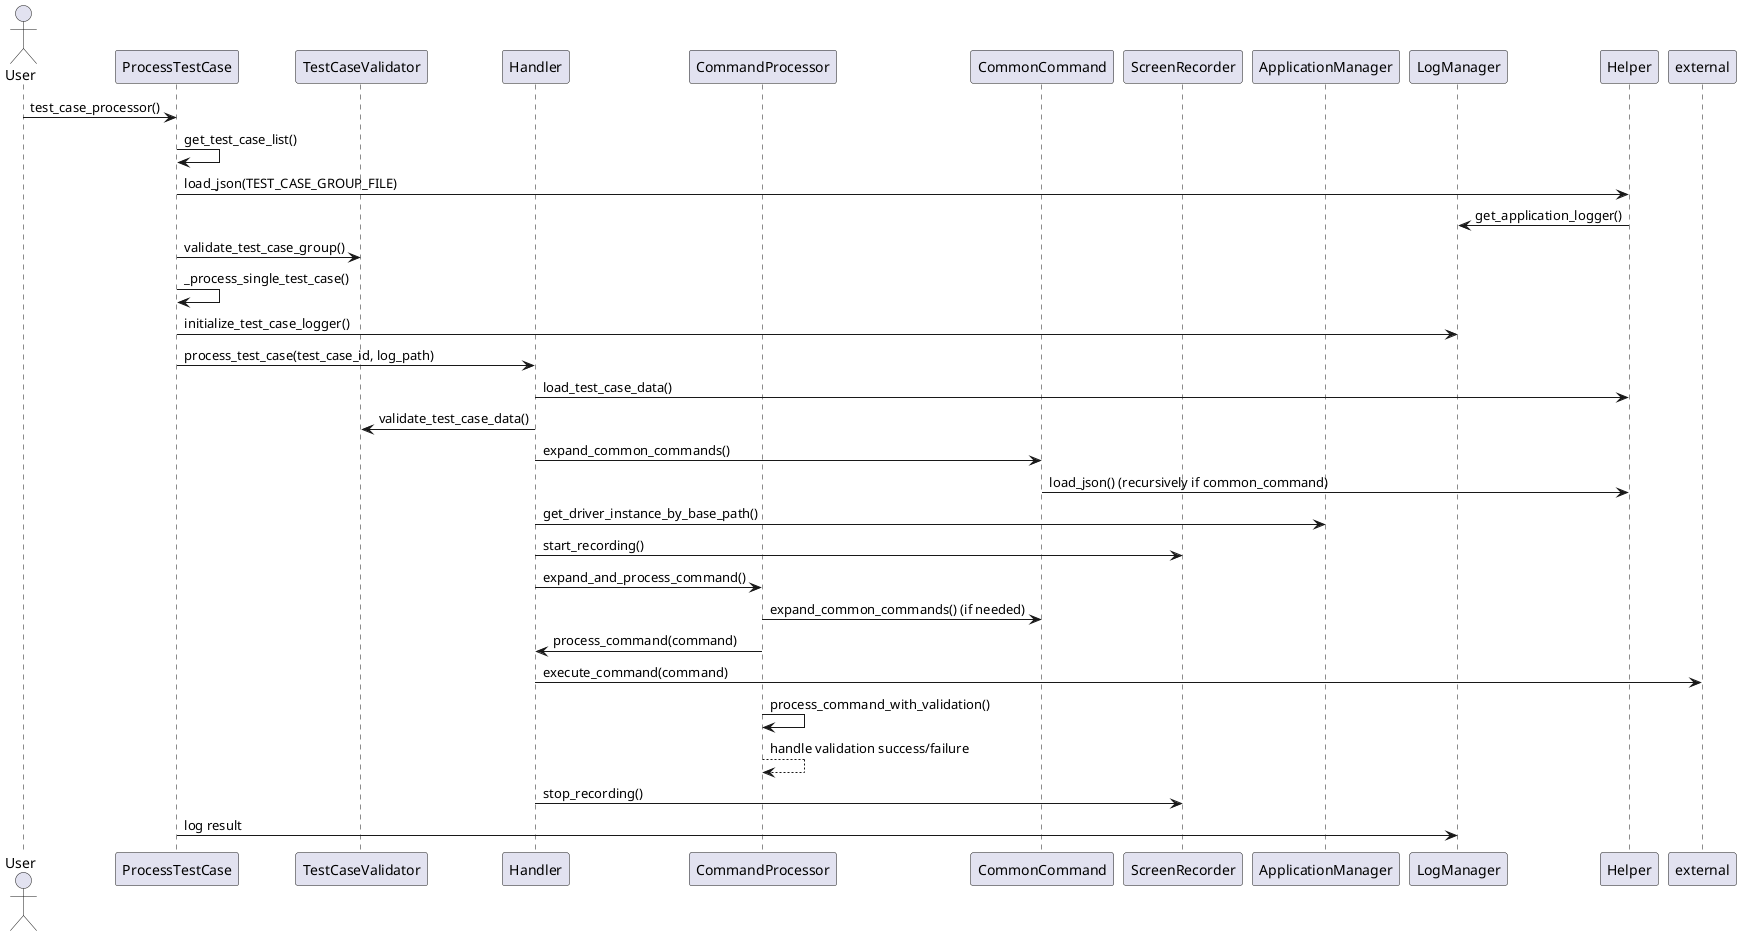 @startuml
actor User
participant "ProcessTestCase" as PTC
participant "TestCaseValidator" as TCV
participant "Handler" as HND
participant "CommandProcessor" as CP
participant "CommonCommand" as CC
participant "ScreenRecorder" as SR
participant "ApplicationManager" as AM
participant "LogManager" as LM

User -> PTC: test_case_processor()
PTC -> PTC: get_test_case_list()
PTC -> Helper: load_json(TEST_CASE_GROUP_FILE)
Helper -> LM: get_application_logger()

PTC -> TCV: validate_test_case_group()
PTC -> PTC: _process_single_test_case()

PTC -> LM: initialize_test_case_logger()
PTC -> HND: process_test_case(test_case_id, log_path)

HND -> Helper: load_test_case_data()
HND -> TCV: validate_test_case_data()

HND -> CC: expand_common_commands()
CC -> Helper: load_json() (recursively if common_command)

HND -> AM: get_driver_instance_by_base_path()
HND -> SR: start_recording()

HND -> CP: expand_and_process_command()
CP -> CC: expand_common_commands() (if needed)
CP -> HND: process_command(command)
HND -> external: execute_command(command)

CP -> CP: process_command_with_validation()
CP --> CP: handle validation success/failure

HND -> SR: stop_recording()
PTC -> LM: log result
@enduml
